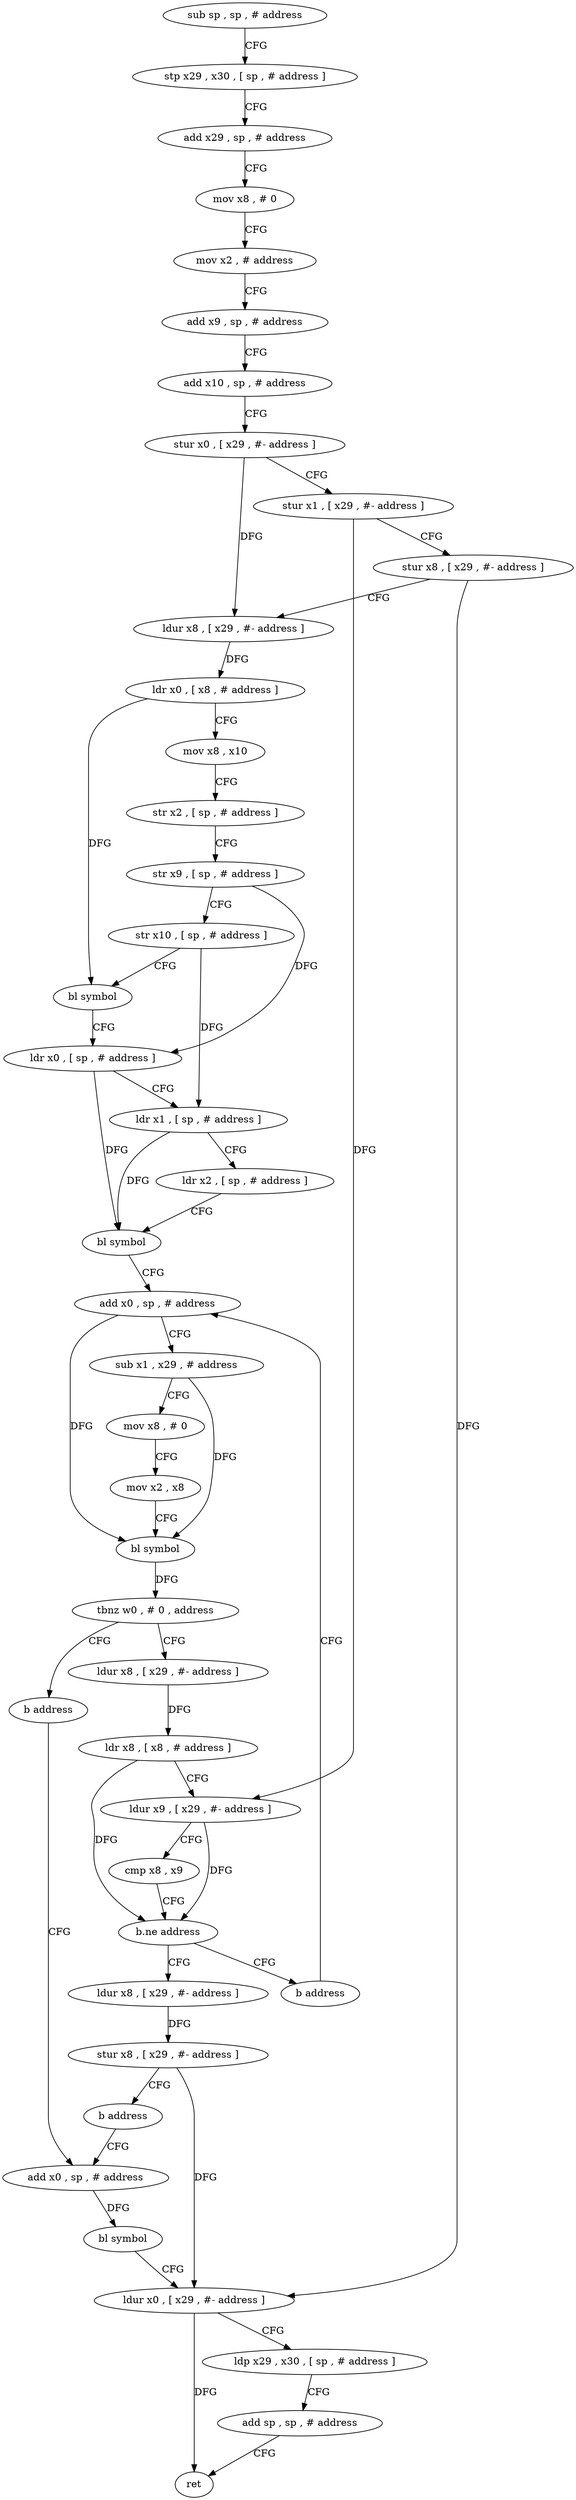 digraph "func" {
"72340" [label = "sub sp , sp , # address" ]
"72344" [label = "stp x29 , x30 , [ sp , # address ]" ]
"72348" [label = "add x29 , sp , # address" ]
"72352" [label = "mov x8 , # 0" ]
"72356" [label = "mov x2 , # address" ]
"72360" [label = "add x9 , sp , # address" ]
"72364" [label = "add x10 , sp , # address" ]
"72368" [label = "stur x0 , [ x29 , #- address ]" ]
"72372" [label = "stur x1 , [ x29 , #- address ]" ]
"72376" [label = "stur x8 , [ x29 , #- address ]" ]
"72380" [label = "ldur x8 , [ x29 , #- address ]" ]
"72384" [label = "ldr x0 , [ x8 , # address ]" ]
"72388" [label = "mov x8 , x10" ]
"72392" [label = "str x2 , [ sp , # address ]" ]
"72396" [label = "str x9 , [ sp , # address ]" ]
"72400" [label = "str x10 , [ sp , # address ]" ]
"72404" [label = "bl symbol" ]
"72408" [label = "ldr x0 , [ sp , # address ]" ]
"72412" [label = "ldr x1 , [ sp , # address ]" ]
"72416" [label = "ldr x2 , [ sp , # address ]" ]
"72420" [label = "bl symbol" ]
"72424" [label = "add x0 , sp , # address" ]
"72452" [label = "ldur x8 , [ x29 , #- address ]" ]
"72456" [label = "ldr x8 , [ x8 , # address ]" ]
"72460" [label = "ldur x9 , [ x29 , #- address ]" ]
"72464" [label = "cmp x8 , x9" ]
"72468" [label = "b.ne address" ]
"72484" [label = "b address" ]
"72472" [label = "ldur x8 , [ x29 , #- address ]" ]
"72448" [label = "b address" ]
"72488" [label = "add x0 , sp , # address" ]
"72476" [label = "stur x8 , [ x29 , #- address ]" ]
"72480" [label = "b address" ]
"72492" [label = "bl symbol" ]
"72496" [label = "ldur x0 , [ x29 , #- address ]" ]
"72500" [label = "ldp x29 , x30 , [ sp , # address ]" ]
"72504" [label = "add sp , sp , # address" ]
"72508" [label = "ret" ]
"72428" [label = "sub x1 , x29 , # address" ]
"72432" [label = "mov x8 , # 0" ]
"72436" [label = "mov x2 , x8" ]
"72440" [label = "bl symbol" ]
"72444" [label = "tbnz w0 , # 0 , address" ]
"72340" -> "72344" [ label = "CFG" ]
"72344" -> "72348" [ label = "CFG" ]
"72348" -> "72352" [ label = "CFG" ]
"72352" -> "72356" [ label = "CFG" ]
"72356" -> "72360" [ label = "CFG" ]
"72360" -> "72364" [ label = "CFG" ]
"72364" -> "72368" [ label = "CFG" ]
"72368" -> "72372" [ label = "CFG" ]
"72368" -> "72380" [ label = "DFG" ]
"72372" -> "72376" [ label = "CFG" ]
"72372" -> "72460" [ label = "DFG" ]
"72376" -> "72380" [ label = "CFG" ]
"72376" -> "72496" [ label = "DFG" ]
"72380" -> "72384" [ label = "DFG" ]
"72384" -> "72388" [ label = "CFG" ]
"72384" -> "72404" [ label = "DFG" ]
"72388" -> "72392" [ label = "CFG" ]
"72392" -> "72396" [ label = "CFG" ]
"72396" -> "72400" [ label = "CFG" ]
"72396" -> "72408" [ label = "DFG" ]
"72400" -> "72404" [ label = "CFG" ]
"72400" -> "72412" [ label = "DFG" ]
"72404" -> "72408" [ label = "CFG" ]
"72408" -> "72412" [ label = "CFG" ]
"72408" -> "72420" [ label = "DFG" ]
"72412" -> "72416" [ label = "CFG" ]
"72412" -> "72420" [ label = "DFG" ]
"72416" -> "72420" [ label = "CFG" ]
"72420" -> "72424" [ label = "CFG" ]
"72424" -> "72428" [ label = "CFG" ]
"72424" -> "72440" [ label = "DFG" ]
"72452" -> "72456" [ label = "DFG" ]
"72456" -> "72460" [ label = "CFG" ]
"72456" -> "72468" [ label = "DFG" ]
"72460" -> "72464" [ label = "CFG" ]
"72460" -> "72468" [ label = "DFG" ]
"72464" -> "72468" [ label = "CFG" ]
"72468" -> "72484" [ label = "CFG" ]
"72468" -> "72472" [ label = "CFG" ]
"72484" -> "72424" [ label = "CFG" ]
"72472" -> "72476" [ label = "DFG" ]
"72448" -> "72488" [ label = "CFG" ]
"72488" -> "72492" [ label = "DFG" ]
"72476" -> "72480" [ label = "CFG" ]
"72476" -> "72496" [ label = "DFG" ]
"72480" -> "72488" [ label = "CFG" ]
"72492" -> "72496" [ label = "CFG" ]
"72496" -> "72500" [ label = "CFG" ]
"72496" -> "72508" [ label = "DFG" ]
"72500" -> "72504" [ label = "CFG" ]
"72504" -> "72508" [ label = "CFG" ]
"72428" -> "72432" [ label = "CFG" ]
"72428" -> "72440" [ label = "DFG" ]
"72432" -> "72436" [ label = "CFG" ]
"72436" -> "72440" [ label = "CFG" ]
"72440" -> "72444" [ label = "DFG" ]
"72444" -> "72452" [ label = "CFG" ]
"72444" -> "72448" [ label = "CFG" ]
}
